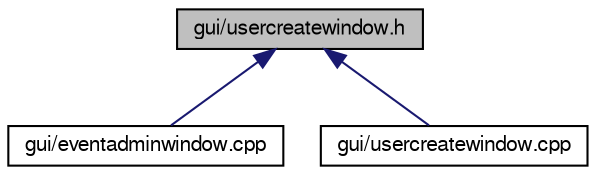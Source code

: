 digraph "gui/usercreatewindow.h"
{
  edge [fontname="FreeSans",fontsize="10",labelfontname="FreeSans",labelfontsize="10"];
  node [fontname="FreeSans",fontsize="10",shape=record];
  Node2 [label="gui/usercreatewindow.h",height=0.2,width=0.4,color="black", fillcolor="grey75", style="filled", fontcolor="black"];
  Node2 -> Node3 [dir="back",color="midnightblue",fontsize="10",style="solid",fontname="FreeSans"];
  Node3 [label="gui/eventadminwindow.cpp",height=0.2,width=0.4,color="black", fillcolor="white", style="filled",URL="$eventadminwindow_8cpp.html"];
  Node2 -> Node4 [dir="back",color="midnightblue",fontsize="10",style="solid",fontname="FreeSans"];
  Node4 [label="gui/usercreatewindow.cpp",height=0.2,width=0.4,color="black", fillcolor="white", style="filled",URL="$usercreatewindow_8cpp.html"];
}
